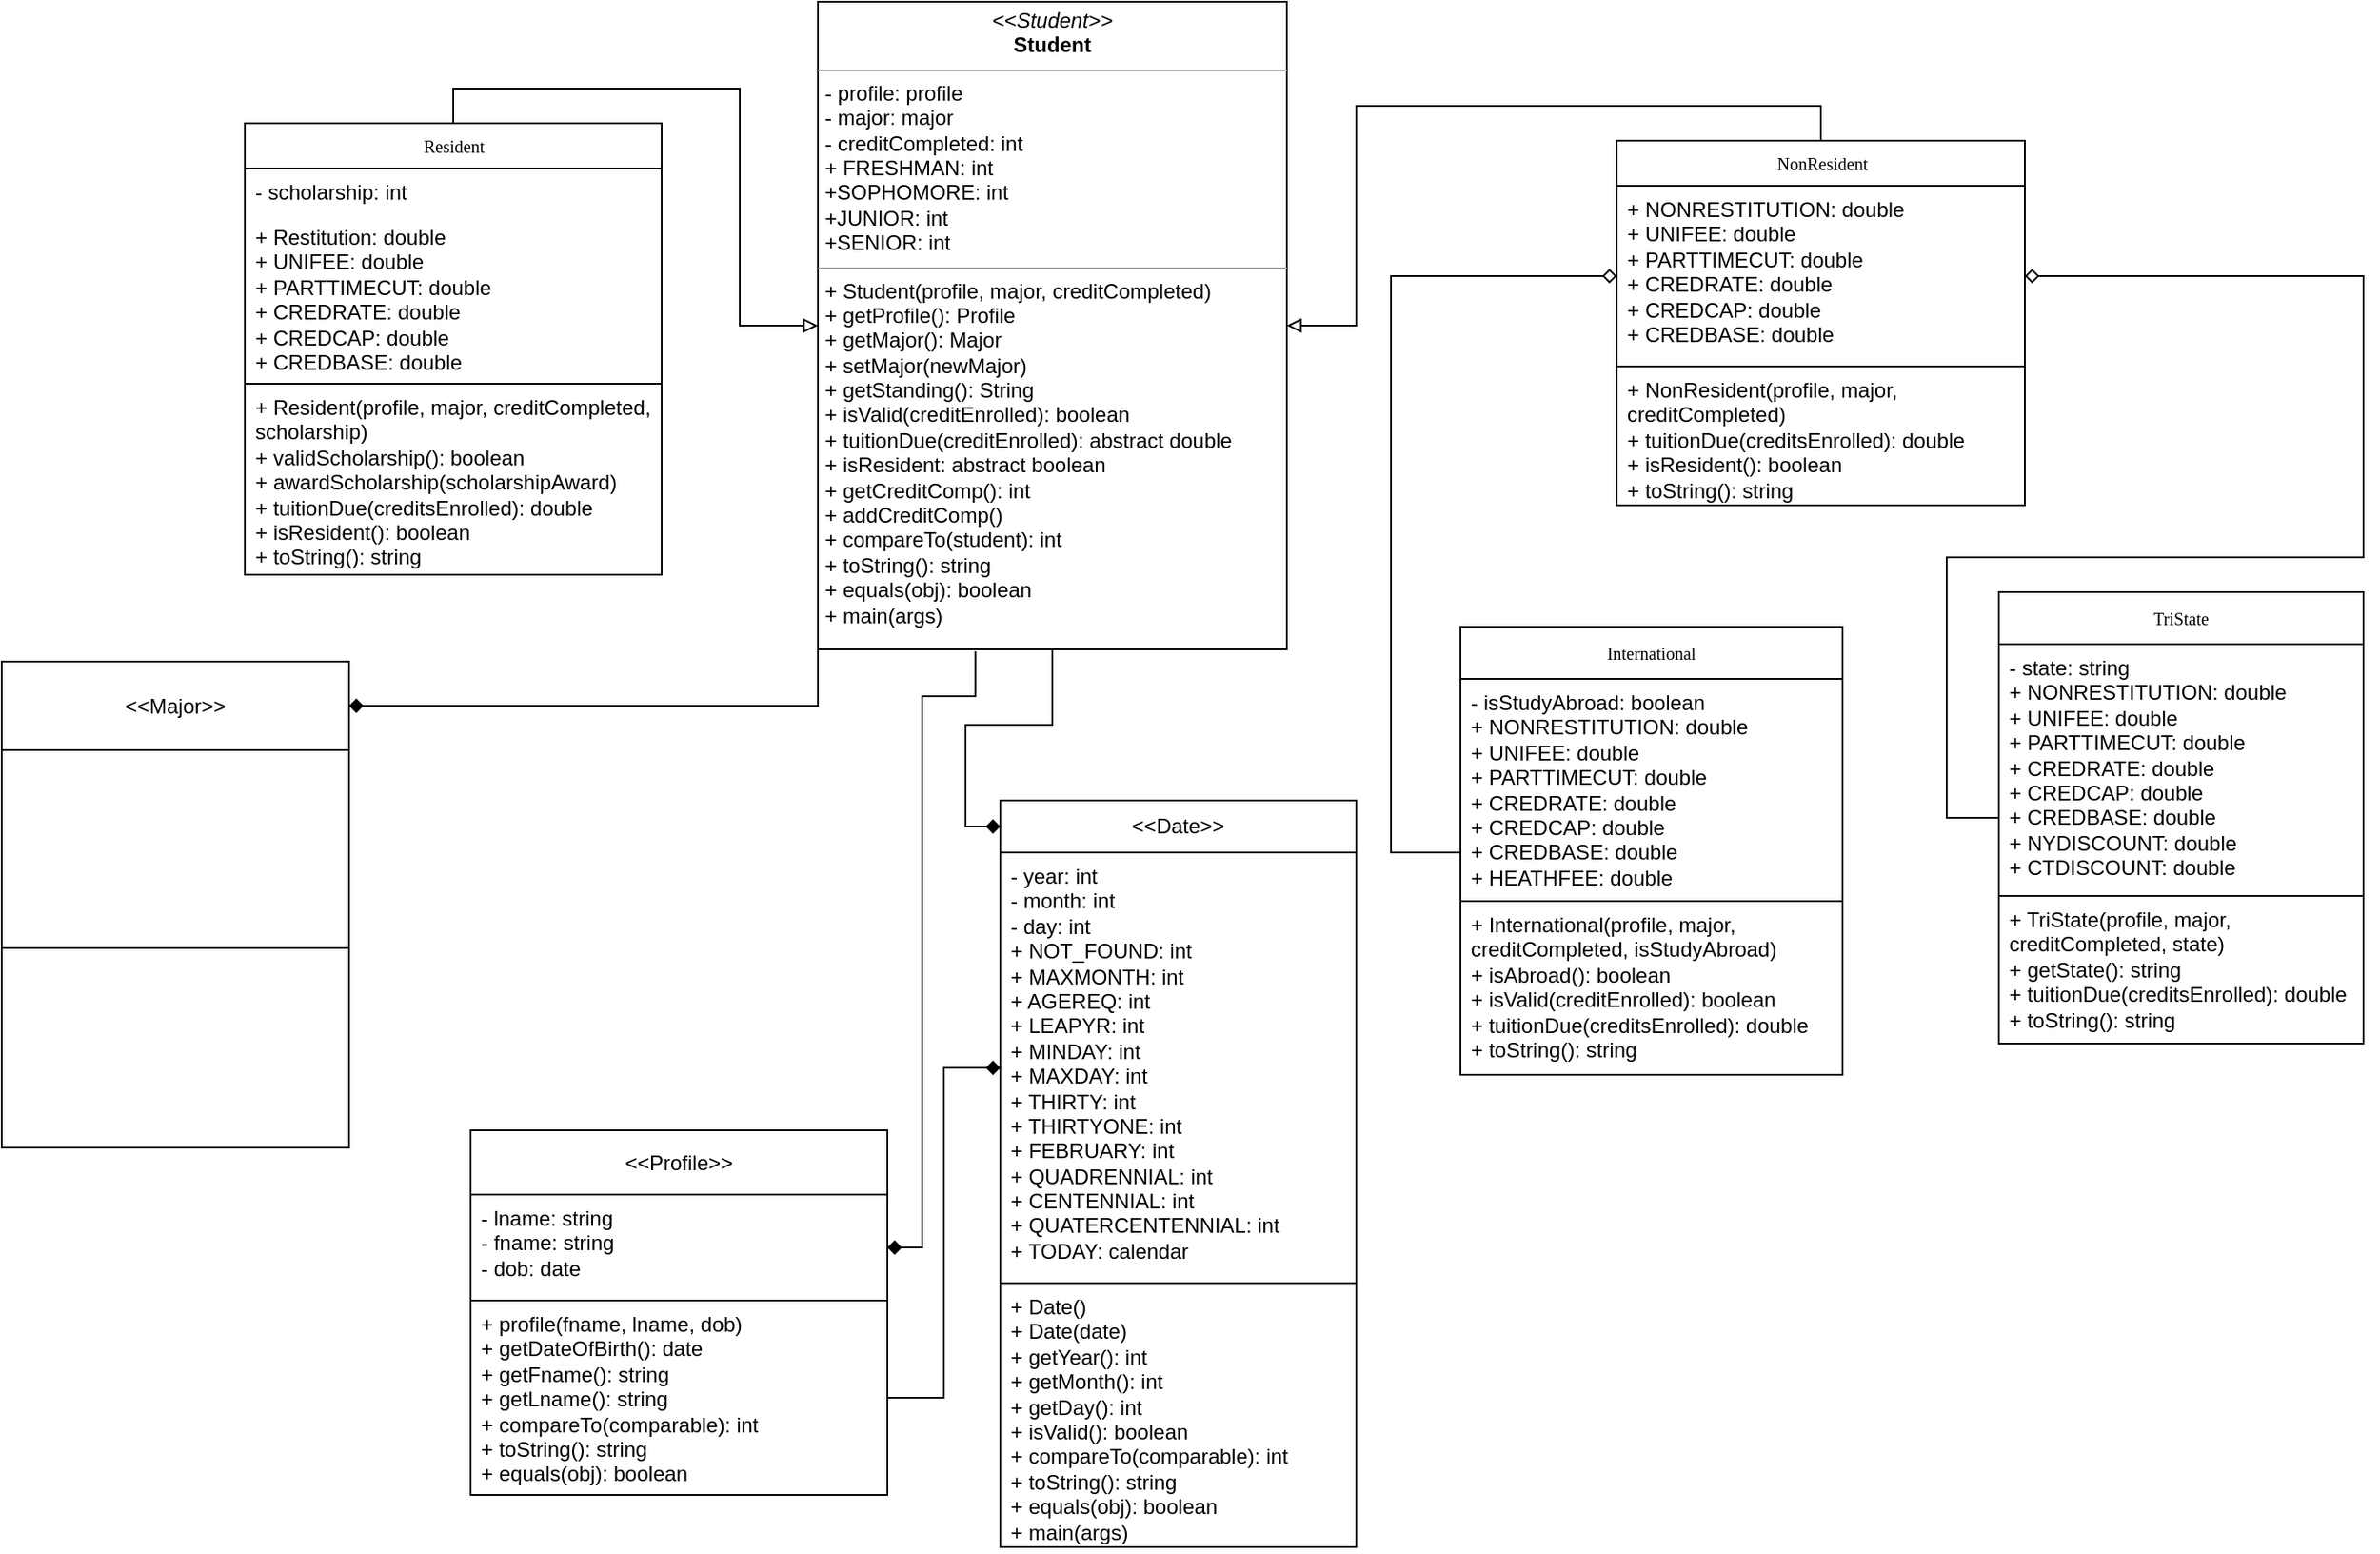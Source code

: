 <mxfile version="20.8.23" type="github">
  <diagram name="Page-1" id="c4acf3e9-155e-7222-9cf6-157b1a14988f">
    <mxGraphModel dx="1006" dy="1530" grid="1" gridSize="10" guides="1" tooltips="1" connect="1" arrows="1" fold="1" page="1" pageScale="1" pageWidth="850" pageHeight="1100" background="none" math="0" shadow="0">
      <root>
        <mxCell id="0" />
        <mxCell id="1" parent="0" />
        <mxCell id="bEDmNe07rv5zsvRdrybK-30" style="edgeStyle=orthogonalEdgeStyle;rounded=0;orthogonalLoop=1;jettySize=auto;html=1;exitX=0.5;exitY=0;exitDx=0;exitDy=0;entryX=0;entryY=0.5;entryDx=0;entryDy=0;fontFamily=Verdana;fontSize=10;endArrow=block;endFill=0;" edge="1" parent="1" source="17acba5748e5396b-20" target="5d2195bd80daf111-18">
          <mxGeometry relative="1" as="geometry" />
        </mxCell>
        <mxCell id="17acba5748e5396b-20" value="Resident" style="swimlane;html=1;fontStyle=0;childLayout=stackLayout;horizontal=1;startSize=26;fillColor=none;horizontalStack=0;resizeParent=1;resizeLast=0;collapsible=1;marginBottom=0;swimlaneFillColor=#ffffff;rounded=0;shadow=0;comic=0;labelBackgroundColor=none;strokeWidth=1;fontFamily=Verdana;fontSize=10;align=center;" parent="1" vertex="1">
          <mxGeometry x="250" y="40" width="240" height="260" as="geometry" />
        </mxCell>
        <mxCell id="17acba5748e5396b-21" value="- scholarship: int" style="text;html=1;strokeColor=none;fillColor=none;align=left;verticalAlign=top;spacingLeft=4;spacingRight=4;whiteSpace=wrap;overflow=hidden;rotatable=0;points=[[0,0.5],[1,0.5]];portConstraint=eastwest;" parent="17acba5748e5396b-20" vertex="1">
          <mxGeometry y="26" width="240" height="26" as="geometry" />
        </mxCell>
        <mxCell id="17acba5748e5396b-24" value="+ Restitution: double&lt;br&gt;+ UNIFEE: double&lt;br&gt;+ PARTTIMECUT: double&lt;br&gt;+ CREDRATE: double&lt;br&gt;+ CREDCAP: double&lt;br&gt;+ CREDBASE: double" style="text;html=1;strokeColor=none;fillColor=none;align=left;verticalAlign=top;spacingLeft=4;spacingRight=4;whiteSpace=wrap;overflow=hidden;rotatable=0;points=[[0,0.5],[1,0.5]];portConstraint=eastwest;" parent="17acba5748e5396b-20" vertex="1">
          <mxGeometry y="52" width="240" height="98" as="geometry" />
        </mxCell>
        <mxCell id="bEDmNe07rv5zsvRdrybK-4" value="+ Resident(profile, major, creditCompleted, scholarship)&lt;br&gt;+ validScholarship(): boolean&lt;br&gt;+ awardScholarship(scholarshipAward)&lt;br&gt;+ tuitionDue(creditsEnrolled): double&lt;br&gt;+ isResident(): boolean&lt;br&gt;+ toString(): string" style="text;strokeColor=default;align=left;fillColor=none;html=1;verticalAlign=top;whiteSpace=wrap;rounded=0;spacingLeft=4;spacingRight=4;" vertex="1" parent="17acba5748e5396b-20">
          <mxGeometry y="150" width="240" height="110" as="geometry" />
        </mxCell>
        <mxCell id="bEDmNe07rv5zsvRdrybK-29" style="edgeStyle=orthogonalEdgeStyle;rounded=0;orthogonalLoop=1;jettySize=auto;html=1;exitX=0.5;exitY=0;exitDx=0;exitDy=0;entryX=1;entryY=0.5;entryDx=0;entryDy=0;fontFamily=Verdana;fontSize=10;endArrow=block;endFill=0;" edge="1" parent="1" source="17acba5748e5396b-30" target="5d2195bd80daf111-18">
          <mxGeometry relative="1" as="geometry">
            <Array as="points">
              <mxPoint x="1158" y="30" />
              <mxPoint x="890" y="30" />
              <mxPoint x="890" y="157" />
            </Array>
          </mxGeometry>
        </mxCell>
        <mxCell id="17acba5748e5396b-30" value="NonResident" style="swimlane;html=1;fontStyle=0;childLayout=stackLayout;horizontal=1;startSize=26;fillColor=none;horizontalStack=0;resizeParent=1;resizeLast=0;collapsible=1;marginBottom=0;swimlaneFillColor=#ffffff;rounded=0;shadow=0;comic=0;labelBackgroundColor=none;strokeWidth=1;fontFamily=Verdana;fontSize=10;align=center;" parent="1" vertex="1">
          <mxGeometry x="1040" y="50" width="235" height="210" as="geometry" />
        </mxCell>
        <mxCell id="17acba5748e5396b-33" value="+ NONRESTITUTION: double&lt;br&gt;+ UNIFEE: double&lt;br&gt;+ PARTTIMECUT: double&lt;br&gt;+ CREDRATE: double&lt;br&gt;+ CREDCAP: double&lt;br&gt;+ CREDBASE: double" style="text;html=1;strokeColor=default;fillColor=none;align=left;verticalAlign=top;spacingLeft=4;spacingRight=4;whiteSpace=wrap;overflow=hidden;rotatable=0;points=[[0,0.5],[1,0.5]];portConstraint=eastwest;" parent="17acba5748e5396b-30" vertex="1">
          <mxGeometry y="26" width="235" height="104" as="geometry" />
        </mxCell>
        <mxCell id="17acba5748e5396b-31" value="+ NonResident(profile, major, creditCompleted)&lt;br&gt;+ tuitionDue(creditsEnrolled): double&lt;br&gt;+ isResident(): boolean&lt;br&gt;+ toString(): string" style="text;html=1;strokeColor=none;fillColor=none;align=left;verticalAlign=top;spacingLeft=4;spacingRight=4;whiteSpace=wrap;overflow=hidden;rotatable=0;points=[[0,0.5],[1,0.5]];portConstraint=eastwest;" parent="17acba5748e5396b-30" vertex="1">
          <mxGeometry y="130" width="235" height="80" as="geometry" />
        </mxCell>
        <mxCell id="bEDmNe07rv5zsvRdrybK-33" style="edgeStyle=orthogonalEdgeStyle;rounded=0;orthogonalLoop=1;jettySize=auto;html=1;fontFamily=Helvetica;fontSize=12;endArrow=diamond;endFill=1;entryX=1;entryY=0.5;entryDx=0;entryDy=0;exitX=0.336;exitY=1.003;exitDx=0;exitDy=0;exitPerimeter=0;" edge="1" parent="1" source="5d2195bd80daf111-18" target="bEDmNe07rv5zsvRdrybK-37">
          <mxGeometry relative="1" as="geometry">
            <mxPoint x="150" y="710" as="targetPoint" />
            <Array as="points">
              <mxPoint x="671" y="370" />
              <mxPoint x="640" y="370" />
              <mxPoint x="640" y="688" />
            </Array>
          </mxGeometry>
        </mxCell>
        <mxCell id="bEDmNe07rv5zsvRdrybK-48" style="edgeStyle=orthogonalEdgeStyle;rounded=0;orthogonalLoop=1;jettySize=auto;html=1;entryX=0;entryY=0.5;entryDx=0;entryDy=0;fontFamily=Helvetica;fontSize=12;endArrow=diamond;endFill=1;" edge="1" parent="1" source="5d2195bd80daf111-18" target="bEDmNe07rv5zsvRdrybK-42">
          <mxGeometry relative="1" as="geometry" />
        </mxCell>
        <mxCell id="bEDmNe07rv5zsvRdrybK-57" style="edgeStyle=orthogonalEdgeStyle;rounded=0;orthogonalLoop=1;jettySize=auto;html=1;entryX=1;entryY=0.5;entryDx=0;entryDy=0;fontFamily=Helvetica;fontSize=12;endArrow=diamond;endFill=1;exitX=0;exitY=1;exitDx=0;exitDy=0;" edge="1" parent="1" source="5d2195bd80daf111-18" target="bEDmNe07rv5zsvRdrybK-51">
          <mxGeometry relative="1" as="geometry" />
        </mxCell>
        <mxCell id="5d2195bd80daf111-18" value="&lt;p style=&quot;margin:0px;margin-top:4px;text-align:center;&quot;&gt;&lt;i&gt;&amp;lt;&amp;lt;Student&amp;gt;&amp;gt;&lt;/i&gt;&lt;br&gt;&lt;b&gt;Student&lt;/b&gt;&lt;/p&gt;&lt;hr size=&quot;1&quot;&gt;&lt;p style=&quot;margin:0px;margin-left:4px;&quot;&gt;- profile: profile&lt;br&gt;- major: major&lt;/p&gt;&lt;p style=&quot;margin:0px;margin-left:4px;&quot;&gt;- creditCompleted: int&lt;/p&gt;&lt;p style=&quot;margin:0px;margin-left:4px;&quot;&gt;+ FRESHMAN: int&lt;/p&gt;&lt;p style=&quot;margin:0px;margin-left:4px;&quot;&gt;+SOPHOMORE: int&lt;/p&gt;&lt;p style=&quot;margin:0px;margin-left:4px;&quot;&gt;+JUNIOR: int&lt;/p&gt;&lt;p style=&quot;margin:0px;margin-left:4px;&quot;&gt;+SENIOR: int&lt;/p&gt;&lt;hr size=&quot;1&quot;&gt;&lt;p style=&quot;margin:0px;margin-left:4px;&quot;&gt;+ Student(profile, major, creditCompleted)&lt;br&gt;+ getProfile(): Profile&lt;/p&gt;&lt;p style=&quot;margin:0px;margin-left:4px;&quot;&gt;+ getMajor(): Major&lt;/p&gt;&lt;p style=&quot;margin:0px;margin-left:4px;&quot;&gt;+ setMajor(newMajor)&lt;/p&gt;&lt;p style=&quot;margin:0px;margin-left:4px;&quot;&gt;+ getStanding(): String&lt;/p&gt;&lt;p style=&quot;margin:0px;margin-left:4px;&quot;&gt;+ isValid(creditEnrolled): boolean&lt;/p&gt;&lt;p style=&quot;margin:0px;margin-left:4px;&quot;&gt;+ tuitionDue(creditEnrolled): abstract double&lt;/p&gt;&lt;p style=&quot;margin:0px;margin-left:4px;&quot;&gt;+ isResident: abstract boolean&lt;/p&gt;&lt;p style=&quot;margin:0px;margin-left:4px;&quot;&gt;+ getCreditComp(): int&lt;/p&gt;&lt;p style=&quot;margin:0px;margin-left:4px;&quot;&gt;+ addCreditComp()&lt;/p&gt;&lt;p style=&quot;margin:0px;margin-left:4px;&quot;&gt;+ compareTo(student): int&lt;/p&gt;&lt;p style=&quot;margin:0px;margin-left:4px;&quot;&gt;+ toString(): string&lt;/p&gt;&lt;p style=&quot;margin:0px;margin-left:4px;&quot;&gt;+ equals(obj): boolean&lt;/p&gt;&lt;p style=&quot;margin:0px;margin-left:4px;&quot;&gt;+ main(args)&amp;nbsp;&lt;/p&gt;" style="verticalAlign=top;align=left;overflow=fill;fontSize=12;fontFamily=Helvetica;html=1;rounded=0;shadow=0;comic=0;labelBackgroundColor=none;strokeWidth=1" parent="1" vertex="1">
          <mxGeometry x="580" y="-30" width="270" height="373" as="geometry" />
        </mxCell>
        <mxCell id="bEDmNe07rv5zsvRdrybK-32" style="edgeStyle=orthogonalEdgeStyle;rounded=0;orthogonalLoop=1;jettySize=auto;html=1;entryX=0;entryY=0.5;entryDx=0;entryDy=0;fontFamily=Helvetica;fontSize=12;endArrow=diamond;endFill=0;" edge="1" parent="1" source="bEDmNe07rv5zsvRdrybK-13" target="17acba5748e5396b-33">
          <mxGeometry relative="1" as="geometry">
            <Array as="points">
              <mxPoint x="910" y="460" />
              <mxPoint x="910" y="128" />
            </Array>
          </mxGeometry>
        </mxCell>
        <mxCell id="bEDmNe07rv5zsvRdrybK-13" value="" style="shape=table;startSize=0;container=1;collapsible=0;childLayout=tableLayout;strokeColor=default;verticalAlign=top;align=left;spacingLeft=4;spacingRight=4;" vertex="1" parent="1">
          <mxGeometry x="950" y="330" width="220" height="258" as="geometry" />
        </mxCell>
        <mxCell id="bEDmNe07rv5zsvRdrybK-14" value="" style="shape=tableRow;horizontal=0;startSize=0;swimlaneHead=0;swimlaneBody=0;strokeColor=inherit;top=0;left=0;bottom=0;right=0;collapsible=0;dropTarget=0;fillColor=none;points=[[0,0.5],[1,0.5]];portConstraint=eastwest;" vertex="1" parent="bEDmNe07rv5zsvRdrybK-13">
          <mxGeometry width="220" height="30" as="geometry" />
        </mxCell>
        <mxCell id="bEDmNe07rv5zsvRdrybK-15" value="&lt;font style=&quot;font-size: 10px;&quot; face=&quot;Verdana&quot;&gt;International&lt;/font&gt;" style="shape=partialRectangle;html=1;whiteSpace=wrap;connectable=0;strokeColor=inherit;overflow=hidden;fillColor=none;top=0;left=0;bottom=0;right=0;pointerEvents=1;" vertex="1" parent="bEDmNe07rv5zsvRdrybK-14">
          <mxGeometry width="220" height="30" as="geometry">
            <mxRectangle width="220" height="30" as="alternateBounds" />
          </mxGeometry>
        </mxCell>
        <mxCell id="bEDmNe07rv5zsvRdrybK-16" value="" style="shape=tableRow;horizontal=0;startSize=0;swimlaneHead=0;swimlaneBody=0;strokeColor=inherit;top=0;left=0;bottom=0;right=0;collapsible=0;dropTarget=0;fillColor=none;points=[[0,0.5],[1,0.5]];portConstraint=eastwest;" vertex="1" parent="bEDmNe07rv5zsvRdrybK-13">
          <mxGeometry y="30" width="220" height="128" as="geometry" />
        </mxCell>
        <mxCell id="bEDmNe07rv5zsvRdrybK-17" value="- isStudyAbroad: boolean&lt;br&gt;+ NONRESTITUTION: double&lt;br style=&quot;border-color: var(--border-color);&quot;&gt;+ UNIFEE: double&lt;br style=&quot;border-color: var(--border-color);&quot;&gt;+ PARTTIMECUT: double&lt;br style=&quot;border-color: var(--border-color);&quot;&gt;+ CREDRATE: double&lt;br style=&quot;border-color: var(--border-color);&quot;&gt;+ CREDCAP: double&lt;br style=&quot;border-color: var(--border-color);&quot;&gt;+ CREDBASE: double&lt;br&gt;+ HEATHFEE: double" style="shape=partialRectangle;html=1;whiteSpace=wrap;connectable=0;strokeColor=inherit;overflow=hidden;fillColor=none;top=0;left=0;bottom=0;right=0;pointerEvents=1;verticalAlign=top;align=left;spacingLeft=4;spacingRight=4;" vertex="1" parent="bEDmNe07rv5zsvRdrybK-16">
          <mxGeometry width="220" height="128" as="geometry">
            <mxRectangle width="220" height="128" as="alternateBounds" />
          </mxGeometry>
        </mxCell>
        <mxCell id="bEDmNe07rv5zsvRdrybK-18" value="" style="shape=tableRow;horizontal=0;startSize=0;swimlaneHead=0;swimlaneBody=0;strokeColor=inherit;top=0;left=0;bottom=0;right=0;collapsible=0;dropTarget=0;fillColor=none;points=[[0,0.5],[1,0.5]];portConstraint=eastwest;" vertex="1" parent="bEDmNe07rv5zsvRdrybK-13">
          <mxGeometry y="158" width="220" height="100" as="geometry" />
        </mxCell>
        <mxCell id="bEDmNe07rv5zsvRdrybK-19" value="+ International(profile, major, creditCompleted, isStudyAbroad)&lt;br&gt;+ isAbroad(): boolean&lt;br&gt;+ isValid(creditEnrolled): boolean&lt;br&gt;+ tuitionDue(creditsEnrolled): double&lt;br&gt;+ toString(): string" style="shape=partialRectangle;html=1;whiteSpace=wrap;connectable=0;strokeColor=inherit;overflow=hidden;fillColor=none;top=0;left=0;bottom=0;right=0;pointerEvents=1;align=left;verticalAlign=top;spacingLeft=4;spacingRight=4;" vertex="1" parent="bEDmNe07rv5zsvRdrybK-18">
          <mxGeometry width="220" height="100" as="geometry">
            <mxRectangle width="220" height="100" as="alternateBounds" />
          </mxGeometry>
        </mxCell>
        <mxCell id="bEDmNe07rv5zsvRdrybK-31" style="edgeStyle=orthogonalEdgeStyle;rounded=0;orthogonalLoop=1;jettySize=auto;html=1;entryX=1;entryY=0.5;entryDx=0;entryDy=0;fontFamily=Helvetica;fontSize=12;endArrow=diamond;endFill=0;" edge="1" parent="1" source="bEDmNe07rv5zsvRdrybK-21" target="17acba5748e5396b-33">
          <mxGeometry relative="1" as="geometry">
            <Array as="points">
              <mxPoint x="1230" y="440" />
              <mxPoint x="1230" y="290" />
              <mxPoint x="1470" y="290" />
              <mxPoint x="1470" y="128" />
            </Array>
          </mxGeometry>
        </mxCell>
        <mxCell id="bEDmNe07rv5zsvRdrybK-21" value="" style="shape=table;startSize=0;container=1;collapsible=0;childLayout=tableLayout;strokeColor=default;fontFamily=Verdana;fontSize=10;" vertex="1" parent="1">
          <mxGeometry x="1260" y="310" width="210" height="260" as="geometry" />
        </mxCell>
        <mxCell id="bEDmNe07rv5zsvRdrybK-22" value="" style="shape=tableRow;horizontal=0;startSize=0;swimlaneHead=0;swimlaneBody=0;strokeColor=inherit;top=0;left=0;bottom=0;right=0;collapsible=0;dropTarget=0;fillColor=none;points=[[0,0.5],[1,0.5]];portConstraint=eastwest;fontFamily=Verdana;fontSize=10;" vertex="1" parent="bEDmNe07rv5zsvRdrybK-21">
          <mxGeometry width="210" height="30" as="geometry" />
        </mxCell>
        <mxCell id="bEDmNe07rv5zsvRdrybK-23" value="TriState" style="shape=partialRectangle;html=1;whiteSpace=wrap;connectable=0;strokeColor=inherit;overflow=hidden;fillColor=none;top=0;left=0;bottom=0;right=0;pointerEvents=1;fontFamily=Verdana;fontSize=10;" vertex="1" parent="bEDmNe07rv5zsvRdrybK-22">
          <mxGeometry width="210" height="30" as="geometry">
            <mxRectangle width="210" height="30" as="alternateBounds" />
          </mxGeometry>
        </mxCell>
        <mxCell id="bEDmNe07rv5zsvRdrybK-24" value="" style="shape=tableRow;horizontal=0;startSize=0;swimlaneHead=0;swimlaneBody=0;strokeColor=inherit;top=0;left=0;bottom=0;right=0;collapsible=0;dropTarget=0;fillColor=none;points=[[0,0.5],[1,0.5]];portConstraint=eastwest;fontFamily=Verdana;fontSize=10;" vertex="1" parent="bEDmNe07rv5zsvRdrybK-21">
          <mxGeometry y="30" width="210" height="145" as="geometry" />
        </mxCell>
        <mxCell id="bEDmNe07rv5zsvRdrybK-25" value="- state: string&lt;br style=&quot;border-color: var(--border-color);&quot;&gt;+ NONRESTITUTION: double&lt;br style=&quot;border-color: var(--border-color);&quot;&gt;+ UNIFEE: double&lt;br style=&quot;border-color: var(--border-color);&quot;&gt;+ PARTTIMECUT: double&lt;br style=&quot;border-color: var(--border-color);&quot;&gt;+ CREDRATE: double&lt;br style=&quot;border-color: var(--border-color);&quot;&gt;+ CREDCAP: double&lt;br style=&quot;border-color: var(--border-color);&quot;&gt;+ CREDBASE: double&lt;br style=&quot;border-color: var(--border-color);&quot;&gt;+ NYDISCOUNT: double&lt;br&gt;+ CTDISCOUNT: double" style="shape=partialRectangle;html=1;whiteSpace=wrap;connectable=0;strokeColor=inherit;overflow=hidden;fillColor=none;top=0;left=0;bottom=0;right=0;pointerEvents=1;fontFamily=Helvetica;fontSize=12;verticalAlign=top;align=left;spacingLeft=4;spacingRight=4;" vertex="1" parent="bEDmNe07rv5zsvRdrybK-24">
          <mxGeometry width="210" height="145" as="geometry">
            <mxRectangle width="210" height="145" as="alternateBounds" />
          </mxGeometry>
        </mxCell>
        <mxCell id="bEDmNe07rv5zsvRdrybK-26" value="" style="shape=tableRow;horizontal=0;startSize=0;swimlaneHead=0;swimlaneBody=0;strokeColor=inherit;top=0;left=0;bottom=0;right=0;collapsible=0;dropTarget=0;fillColor=none;points=[[0,0.5],[1,0.5]];portConstraint=eastwest;fontFamily=Verdana;fontSize=10;" vertex="1" parent="bEDmNe07rv5zsvRdrybK-21">
          <mxGeometry y="175" width="210" height="85" as="geometry" />
        </mxCell>
        <mxCell id="bEDmNe07rv5zsvRdrybK-27" value="+ TriState(profile, major, creditCompleted, state)&lt;br&gt;+ getState(): string&lt;br&gt;+ tuitionDue(creditsEnrolled): double&lt;br&gt;+ toString(): string" style="shape=partialRectangle;html=1;whiteSpace=wrap;connectable=0;strokeColor=inherit;overflow=hidden;fillColor=none;top=0;left=0;bottom=0;right=0;pointerEvents=1;fontFamily=Helvetica;fontSize=12;align=left;verticalAlign=top;spacingLeft=4;spacingRight=4;" vertex="1" parent="bEDmNe07rv5zsvRdrybK-26">
          <mxGeometry width="210" height="85" as="geometry">
            <mxRectangle width="210" height="85" as="alternateBounds" />
          </mxGeometry>
        </mxCell>
        <mxCell id="bEDmNe07rv5zsvRdrybK-34" value="" style="shape=table;startSize=0;container=1;collapsible=0;childLayout=tableLayout;strokeColor=default;fontFamily=Helvetica;fontSize=12;" vertex="1" parent="1">
          <mxGeometry x="380" y="620" width="240" height="210" as="geometry" />
        </mxCell>
        <mxCell id="bEDmNe07rv5zsvRdrybK-35" value="" style="shape=tableRow;horizontal=0;startSize=0;swimlaneHead=0;swimlaneBody=0;strokeColor=inherit;top=0;left=0;bottom=0;right=0;collapsible=0;dropTarget=0;fillColor=none;points=[[0,0.5],[1,0.5]];portConstraint=eastwest;fontFamily=Helvetica;fontSize=12;" vertex="1" parent="bEDmNe07rv5zsvRdrybK-34">
          <mxGeometry width="240" height="37" as="geometry" />
        </mxCell>
        <mxCell id="bEDmNe07rv5zsvRdrybK-36" value="&lt;font style=&quot;font-size: 12px;&quot; face=&quot;Helvetica&quot;&gt;&amp;lt;&amp;lt;Profile&amp;gt;&amp;gt;&lt;/font&gt;" style="shape=partialRectangle;html=1;whiteSpace=wrap;connectable=0;strokeColor=inherit;overflow=hidden;fillColor=none;top=0;left=0;bottom=0;right=0;pointerEvents=1;fontFamily=Verdana;fontSize=10;" vertex="1" parent="bEDmNe07rv5zsvRdrybK-35">
          <mxGeometry width="240" height="37" as="geometry">
            <mxRectangle width="240" height="37" as="alternateBounds" />
          </mxGeometry>
        </mxCell>
        <mxCell id="bEDmNe07rv5zsvRdrybK-37" value="" style="shape=tableRow;horizontal=0;startSize=0;swimlaneHead=0;swimlaneBody=0;strokeColor=inherit;top=0;left=0;bottom=0;right=0;collapsible=0;dropTarget=0;fillColor=none;points=[[0,0.5],[1,0.5]];portConstraint=eastwest;fontFamily=Helvetica;fontSize=12;" vertex="1" parent="bEDmNe07rv5zsvRdrybK-34">
          <mxGeometry y="37" width="240" height="61" as="geometry" />
        </mxCell>
        <mxCell id="bEDmNe07rv5zsvRdrybK-38" value="- lname: string&lt;br&gt;- fname: string&lt;br&gt;- dob: date" style="shape=partialRectangle;html=1;whiteSpace=wrap;connectable=0;strokeColor=inherit;overflow=hidden;fillColor=none;top=0;left=0;bottom=0;right=0;pointerEvents=1;fontFamily=Helvetica;fontSize=12;verticalAlign=top;align=left;spacingLeft=4;spacingRight=4;" vertex="1" parent="bEDmNe07rv5zsvRdrybK-37">
          <mxGeometry width="240" height="61" as="geometry">
            <mxRectangle width="240" height="61" as="alternateBounds" />
          </mxGeometry>
        </mxCell>
        <mxCell id="bEDmNe07rv5zsvRdrybK-39" value="" style="shape=tableRow;horizontal=0;startSize=0;swimlaneHead=0;swimlaneBody=0;strokeColor=inherit;top=0;left=0;bottom=0;right=0;collapsible=0;dropTarget=0;fillColor=none;points=[[0,0.5],[1,0.5]];portConstraint=eastwest;fontFamily=Helvetica;fontSize=12;" vertex="1" parent="bEDmNe07rv5zsvRdrybK-34">
          <mxGeometry y="98" width="240" height="112" as="geometry" />
        </mxCell>
        <mxCell id="bEDmNe07rv5zsvRdrybK-40" value="+ profile(fname, lname, dob)&lt;br&gt;+ getDateOfBirth(): date&lt;br&gt;+ getFname(): string&lt;br&gt;+ getLname(): string&lt;br&gt;+ compareTo(comparable): int&lt;br&gt;+ toString(): string&lt;br&gt;+ equals(obj): boolean" style="shape=partialRectangle;html=1;whiteSpace=wrap;connectable=0;strokeColor=inherit;overflow=hidden;fillColor=none;top=0;left=0;bottom=0;right=0;pointerEvents=1;fontFamily=Helvetica;fontSize=12;verticalAlign=top;align=left;spacingLeft=4;spacingRight=4;" vertex="1" parent="bEDmNe07rv5zsvRdrybK-39">
          <mxGeometry width="240" height="112" as="geometry">
            <mxRectangle width="240" height="112" as="alternateBounds" />
          </mxGeometry>
        </mxCell>
        <mxCell id="bEDmNe07rv5zsvRdrybK-41" value="" style="shape=table;startSize=0;container=1;collapsible=0;childLayout=tableLayout;strokeColor=default;fontFamily=Helvetica;fontSize=12;" vertex="1" parent="1">
          <mxGeometry x="685" y="430" width="205" height="430" as="geometry" />
        </mxCell>
        <mxCell id="bEDmNe07rv5zsvRdrybK-42" value="" style="shape=tableRow;horizontal=0;startSize=0;swimlaneHead=0;swimlaneBody=0;strokeColor=inherit;top=0;left=0;bottom=0;right=0;collapsible=0;dropTarget=0;fillColor=none;points=[[0,0.5],[1,0.5]];portConstraint=eastwest;fontFamily=Helvetica;fontSize=12;" vertex="1" parent="bEDmNe07rv5zsvRdrybK-41">
          <mxGeometry width="205" height="30" as="geometry" />
        </mxCell>
        <mxCell id="bEDmNe07rv5zsvRdrybK-43" value="&amp;lt;&amp;lt;Date&amp;gt;&amp;gt;" style="shape=partialRectangle;html=1;whiteSpace=wrap;connectable=0;strokeColor=inherit;overflow=hidden;fillColor=none;top=0;left=0;bottom=0;right=0;pointerEvents=1;fontFamily=Helvetica;fontSize=12;" vertex="1" parent="bEDmNe07rv5zsvRdrybK-42">
          <mxGeometry width="205" height="30" as="geometry">
            <mxRectangle width="205" height="30" as="alternateBounds" />
          </mxGeometry>
        </mxCell>
        <mxCell id="bEDmNe07rv5zsvRdrybK-44" value="" style="shape=tableRow;horizontal=0;startSize=0;swimlaneHead=0;swimlaneBody=0;strokeColor=inherit;top=0;left=0;bottom=0;right=0;collapsible=0;dropTarget=0;fillColor=none;points=[[0,0.5],[1,0.5]];portConstraint=eastwest;fontFamily=Helvetica;fontSize=12;" vertex="1" parent="bEDmNe07rv5zsvRdrybK-41">
          <mxGeometry y="30" width="205" height="248" as="geometry" />
        </mxCell>
        <mxCell id="bEDmNe07rv5zsvRdrybK-45" value="- year: int&lt;br&gt;- month: int&lt;br&gt;- day: int&lt;br&gt;+ NOT_FOUND: int&lt;br&gt;+ MAXMONTH: int&lt;br&gt;+ AGEREQ: int&lt;br&gt;+ LEAPYR: int&lt;br&gt;+ MINDAY: int&lt;br&gt;+ MAXDAY: int&lt;br&gt;+ THIRTY: int&lt;br&gt;+ THIRTYONE: int&lt;br&gt;+ FEBRUARY: int&lt;br&gt;+ QUADRENNIAL: int&lt;br&gt;+ CENTENNIAL: int&lt;br&gt;+ QUATERCENTENNIAL: int&lt;br&gt;+ TODAY: calendar" style="shape=partialRectangle;html=1;whiteSpace=wrap;connectable=0;strokeColor=inherit;overflow=hidden;fillColor=none;top=0;left=0;bottom=0;right=0;pointerEvents=1;fontFamily=Helvetica;fontSize=12;verticalAlign=top;align=left;spacingLeft=4;spacingRight=4;" vertex="1" parent="bEDmNe07rv5zsvRdrybK-44">
          <mxGeometry width="205" height="248" as="geometry">
            <mxRectangle width="205" height="248" as="alternateBounds" />
          </mxGeometry>
        </mxCell>
        <mxCell id="bEDmNe07rv5zsvRdrybK-46" value="" style="shape=tableRow;horizontal=0;startSize=0;swimlaneHead=0;swimlaneBody=0;strokeColor=inherit;top=0;left=0;bottom=0;right=0;collapsible=0;dropTarget=0;fillColor=none;points=[[0,0.5],[1,0.5]];portConstraint=eastwest;fontFamily=Helvetica;fontSize=12;" vertex="1" parent="bEDmNe07rv5zsvRdrybK-41">
          <mxGeometry y="278" width="205" height="152" as="geometry" />
        </mxCell>
        <mxCell id="bEDmNe07rv5zsvRdrybK-47" value="+ Date()&lt;br&gt;+ Date(date)&lt;br&gt;+ getYear(): int&lt;br&gt;+ getMonth(): int&lt;br&gt;+ getDay(): int&lt;br&gt;+ isValid(): boolean&lt;br&gt;+ compareTo(comparable): int&lt;br&gt;+ toString(): string&lt;br&gt;+ equals(obj): boolean&lt;br&gt;+ main(args)" style="shape=partialRectangle;html=1;whiteSpace=wrap;connectable=0;strokeColor=inherit;overflow=hidden;fillColor=none;top=0;left=0;bottom=0;right=0;pointerEvents=1;fontFamily=Helvetica;fontSize=12;verticalAlign=top;align=left;spacingLeft=4;spacingRight=4;" vertex="1" parent="bEDmNe07rv5zsvRdrybK-46">
          <mxGeometry width="205" height="152" as="geometry">
            <mxRectangle width="205" height="152" as="alternateBounds" />
          </mxGeometry>
        </mxCell>
        <mxCell id="bEDmNe07rv5zsvRdrybK-49" style="edgeStyle=orthogonalEdgeStyle;rounded=0;orthogonalLoop=1;jettySize=auto;html=1;entryX=0;entryY=0.5;entryDx=0;entryDy=0;fontFamily=Helvetica;fontSize=12;endArrow=diamond;endFill=1;" edge="1" parent="1" source="bEDmNe07rv5zsvRdrybK-39" target="bEDmNe07rv5zsvRdrybK-44">
          <mxGeometry relative="1" as="geometry" />
        </mxCell>
        <mxCell id="bEDmNe07rv5zsvRdrybK-50" value="" style="shape=table;startSize=0;container=1;collapsible=0;childLayout=tableLayout;strokeColor=default;fontFamily=Helvetica;fontSize=12;" vertex="1" parent="1">
          <mxGeometry x="110" y="350" width="200" height="280" as="geometry" />
        </mxCell>
        <mxCell id="bEDmNe07rv5zsvRdrybK-51" value="" style="shape=tableRow;horizontal=0;startSize=0;swimlaneHead=0;swimlaneBody=0;strokeColor=inherit;top=0;left=0;bottom=0;right=0;collapsible=0;dropTarget=0;fillColor=none;points=[[0,0.5],[1,0.5]];portConstraint=eastwest;fontFamily=Helvetica;fontSize=12;" vertex="1" parent="bEDmNe07rv5zsvRdrybK-50">
          <mxGeometry width="200" height="51" as="geometry" />
        </mxCell>
        <mxCell id="bEDmNe07rv5zsvRdrybK-52" value="&amp;lt;&amp;lt;Major&amp;gt;&amp;gt;" style="shape=partialRectangle;html=1;whiteSpace=wrap;connectable=0;strokeColor=inherit;overflow=hidden;fillColor=none;top=0;left=0;bottom=0;right=0;pointerEvents=1;fontFamily=Helvetica;fontSize=12;" vertex="1" parent="bEDmNe07rv5zsvRdrybK-51">
          <mxGeometry width="200" height="51" as="geometry">
            <mxRectangle width="200" height="51" as="alternateBounds" />
          </mxGeometry>
        </mxCell>
        <mxCell id="bEDmNe07rv5zsvRdrybK-53" value="" style="shape=tableRow;horizontal=0;startSize=0;swimlaneHead=0;swimlaneBody=0;strokeColor=inherit;top=0;left=0;bottom=0;right=0;collapsible=0;dropTarget=0;fillColor=none;points=[[0,0.5],[1,0.5]];portConstraint=eastwest;fontFamily=Helvetica;fontSize=12;" vertex="1" parent="bEDmNe07rv5zsvRdrybK-50">
          <mxGeometry y="51" width="200" height="114" as="geometry" />
        </mxCell>
        <mxCell id="bEDmNe07rv5zsvRdrybK-54" value="" style="shape=partialRectangle;html=1;whiteSpace=wrap;connectable=0;strokeColor=inherit;overflow=hidden;fillColor=none;top=0;left=0;bottom=0;right=0;pointerEvents=1;fontFamily=Helvetica;fontSize=12;verticalAlign=top;align=left;spacingLeft=4;spacingRight=4;" vertex="1" parent="bEDmNe07rv5zsvRdrybK-53">
          <mxGeometry width="200" height="114" as="geometry">
            <mxRectangle width="200" height="114" as="alternateBounds" />
          </mxGeometry>
        </mxCell>
        <mxCell id="bEDmNe07rv5zsvRdrybK-55" value="" style="shape=tableRow;horizontal=0;startSize=0;swimlaneHead=0;swimlaneBody=0;strokeColor=inherit;top=0;left=0;bottom=0;right=0;collapsible=0;dropTarget=0;fillColor=none;points=[[0,0.5],[1,0.5]];portConstraint=eastwest;fontFamily=Helvetica;fontSize=12;" vertex="1" parent="bEDmNe07rv5zsvRdrybK-50">
          <mxGeometry y="165" width="200" height="115" as="geometry" />
        </mxCell>
        <mxCell id="bEDmNe07rv5zsvRdrybK-56" value="" style="shape=partialRectangle;html=1;whiteSpace=wrap;connectable=0;strokeColor=inherit;overflow=hidden;fillColor=none;top=0;left=0;bottom=0;right=0;pointerEvents=1;fontFamily=Helvetica;fontSize=12;align=left;verticalAlign=top;spacingLeft=4;spacingRight=4;" vertex="1" parent="bEDmNe07rv5zsvRdrybK-55">
          <mxGeometry width="200" height="115" as="geometry">
            <mxRectangle width="200" height="115" as="alternateBounds" />
          </mxGeometry>
        </mxCell>
      </root>
    </mxGraphModel>
  </diagram>
</mxfile>
